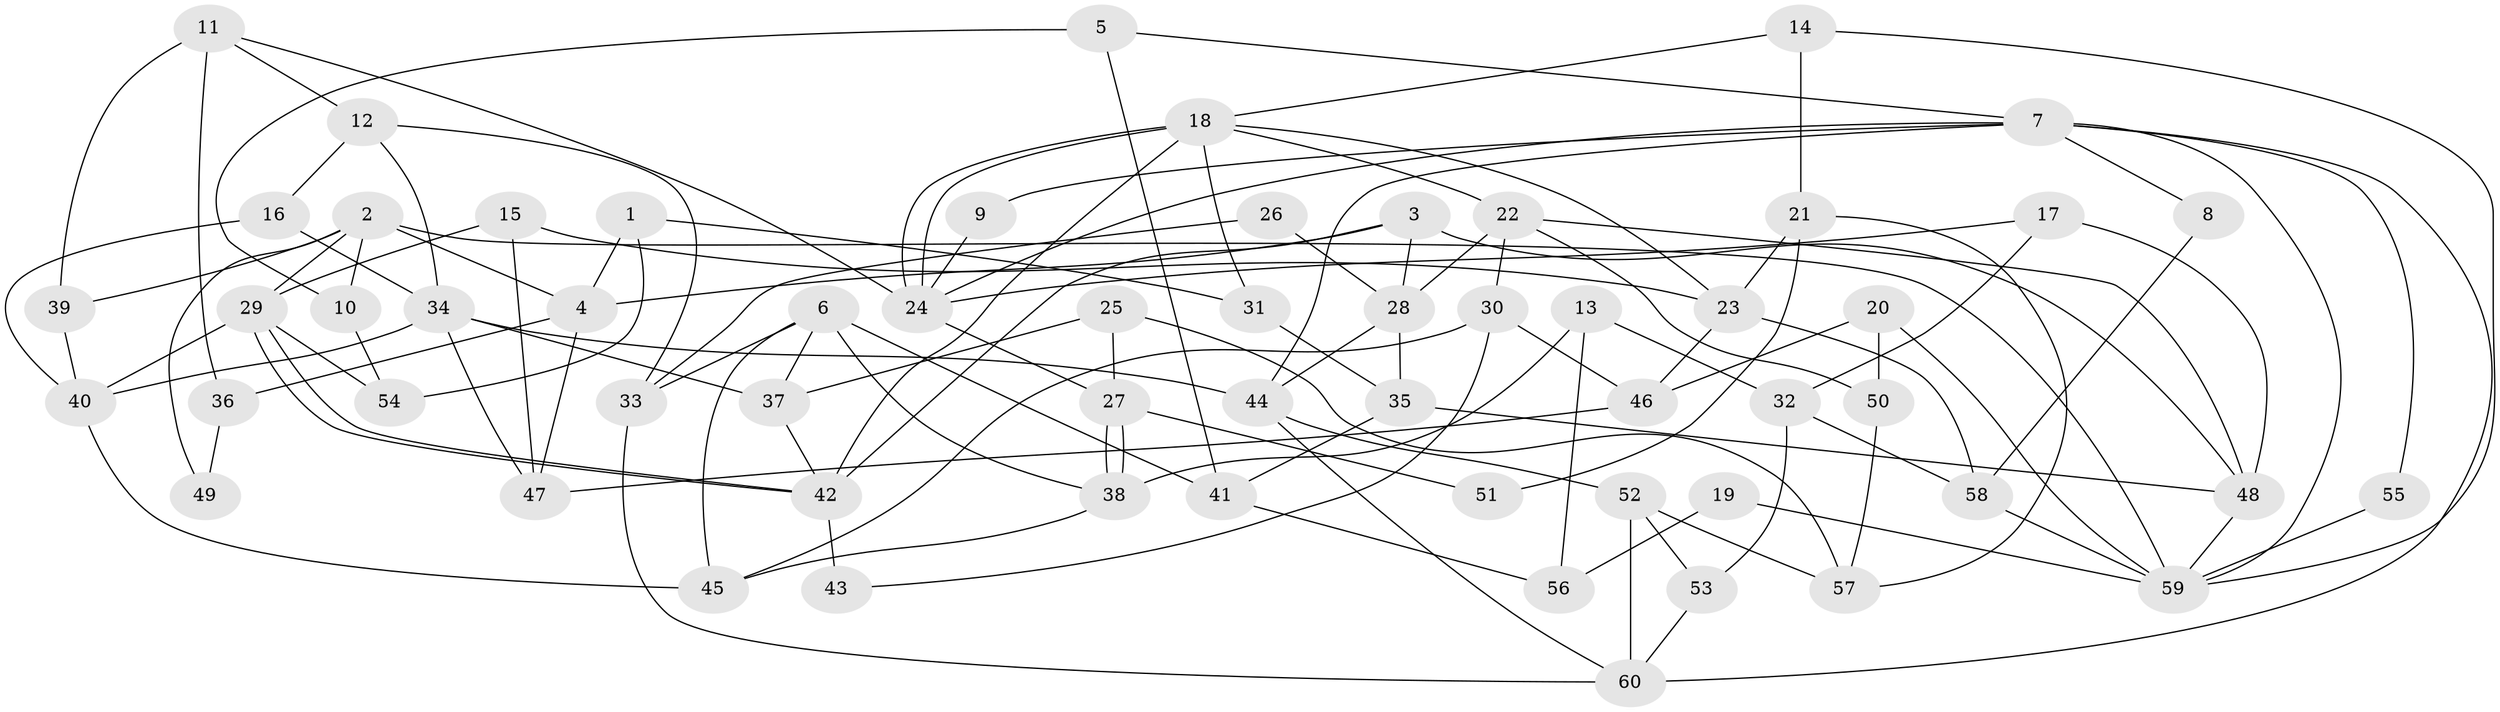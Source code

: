 // Generated by graph-tools (version 1.1) at 2025/51/03/09/25 04:51:58]
// undirected, 60 vertices, 120 edges
graph export_dot {
graph [start="1"]
  node [color=gray90,style=filled];
  1;
  2;
  3;
  4;
  5;
  6;
  7;
  8;
  9;
  10;
  11;
  12;
  13;
  14;
  15;
  16;
  17;
  18;
  19;
  20;
  21;
  22;
  23;
  24;
  25;
  26;
  27;
  28;
  29;
  30;
  31;
  32;
  33;
  34;
  35;
  36;
  37;
  38;
  39;
  40;
  41;
  42;
  43;
  44;
  45;
  46;
  47;
  48;
  49;
  50;
  51;
  52;
  53;
  54;
  55;
  56;
  57;
  58;
  59;
  60;
  1 -- 54;
  1 -- 31;
  1 -- 4;
  2 -- 29;
  2 -- 4;
  2 -- 10;
  2 -- 39;
  2 -- 49;
  2 -- 59;
  3 -- 48;
  3 -- 42;
  3 -- 4;
  3 -- 28;
  4 -- 36;
  4 -- 47;
  5 -- 7;
  5 -- 41;
  5 -- 10;
  6 -- 45;
  6 -- 37;
  6 -- 33;
  6 -- 38;
  6 -- 41;
  7 -- 60;
  7 -- 59;
  7 -- 8;
  7 -- 9;
  7 -- 24;
  7 -- 44;
  7 -- 55;
  8 -- 58;
  9 -- 24;
  10 -- 54;
  11 -- 39;
  11 -- 24;
  11 -- 12;
  11 -- 36;
  12 -- 34;
  12 -- 16;
  12 -- 33;
  13 -- 38;
  13 -- 32;
  13 -- 56;
  14 -- 59;
  14 -- 18;
  14 -- 21;
  15 -- 29;
  15 -- 47;
  15 -- 23;
  16 -- 34;
  16 -- 40;
  17 -- 24;
  17 -- 48;
  17 -- 32;
  18 -- 23;
  18 -- 24;
  18 -- 24;
  18 -- 22;
  18 -- 31;
  18 -- 42;
  19 -- 56;
  19 -- 59;
  20 -- 46;
  20 -- 59;
  20 -- 50;
  21 -- 57;
  21 -- 23;
  21 -- 51;
  22 -- 28;
  22 -- 30;
  22 -- 48;
  22 -- 50;
  23 -- 46;
  23 -- 58;
  24 -- 27;
  25 -- 27;
  25 -- 37;
  25 -- 57;
  26 -- 28;
  26 -- 33;
  27 -- 38;
  27 -- 38;
  27 -- 51;
  28 -- 44;
  28 -- 35;
  29 -- 42;
  29 -- 42;
  29 -- 40;
  29 -- 54;
  30 -- 46;
  30 -- 43;
  30 -- 45;
  31 -- 35;
  32 -- 53;
  32 -- 58;
  33 -- 60;
  34 -- 40;
  34 -- 44;
  34 -- 37;
  34 -- 47;
  35 -- 48;
  35 -- 41;
  36 -- 49;
  37 -- 42;
  38 -- 45;
  39 -- 40;
  40 -- 45;
  41 -- 56;
  42 -- 43;
  44 -- 52;
  44 -- 60;
  46 -- 47;
  48 -- 59;
  50 -- 57;
  52 -- 60;
  52 -- 57;
  52 -- 53;
  53 -- 60;
  55 -- 59;
  58 -- 59;
}
